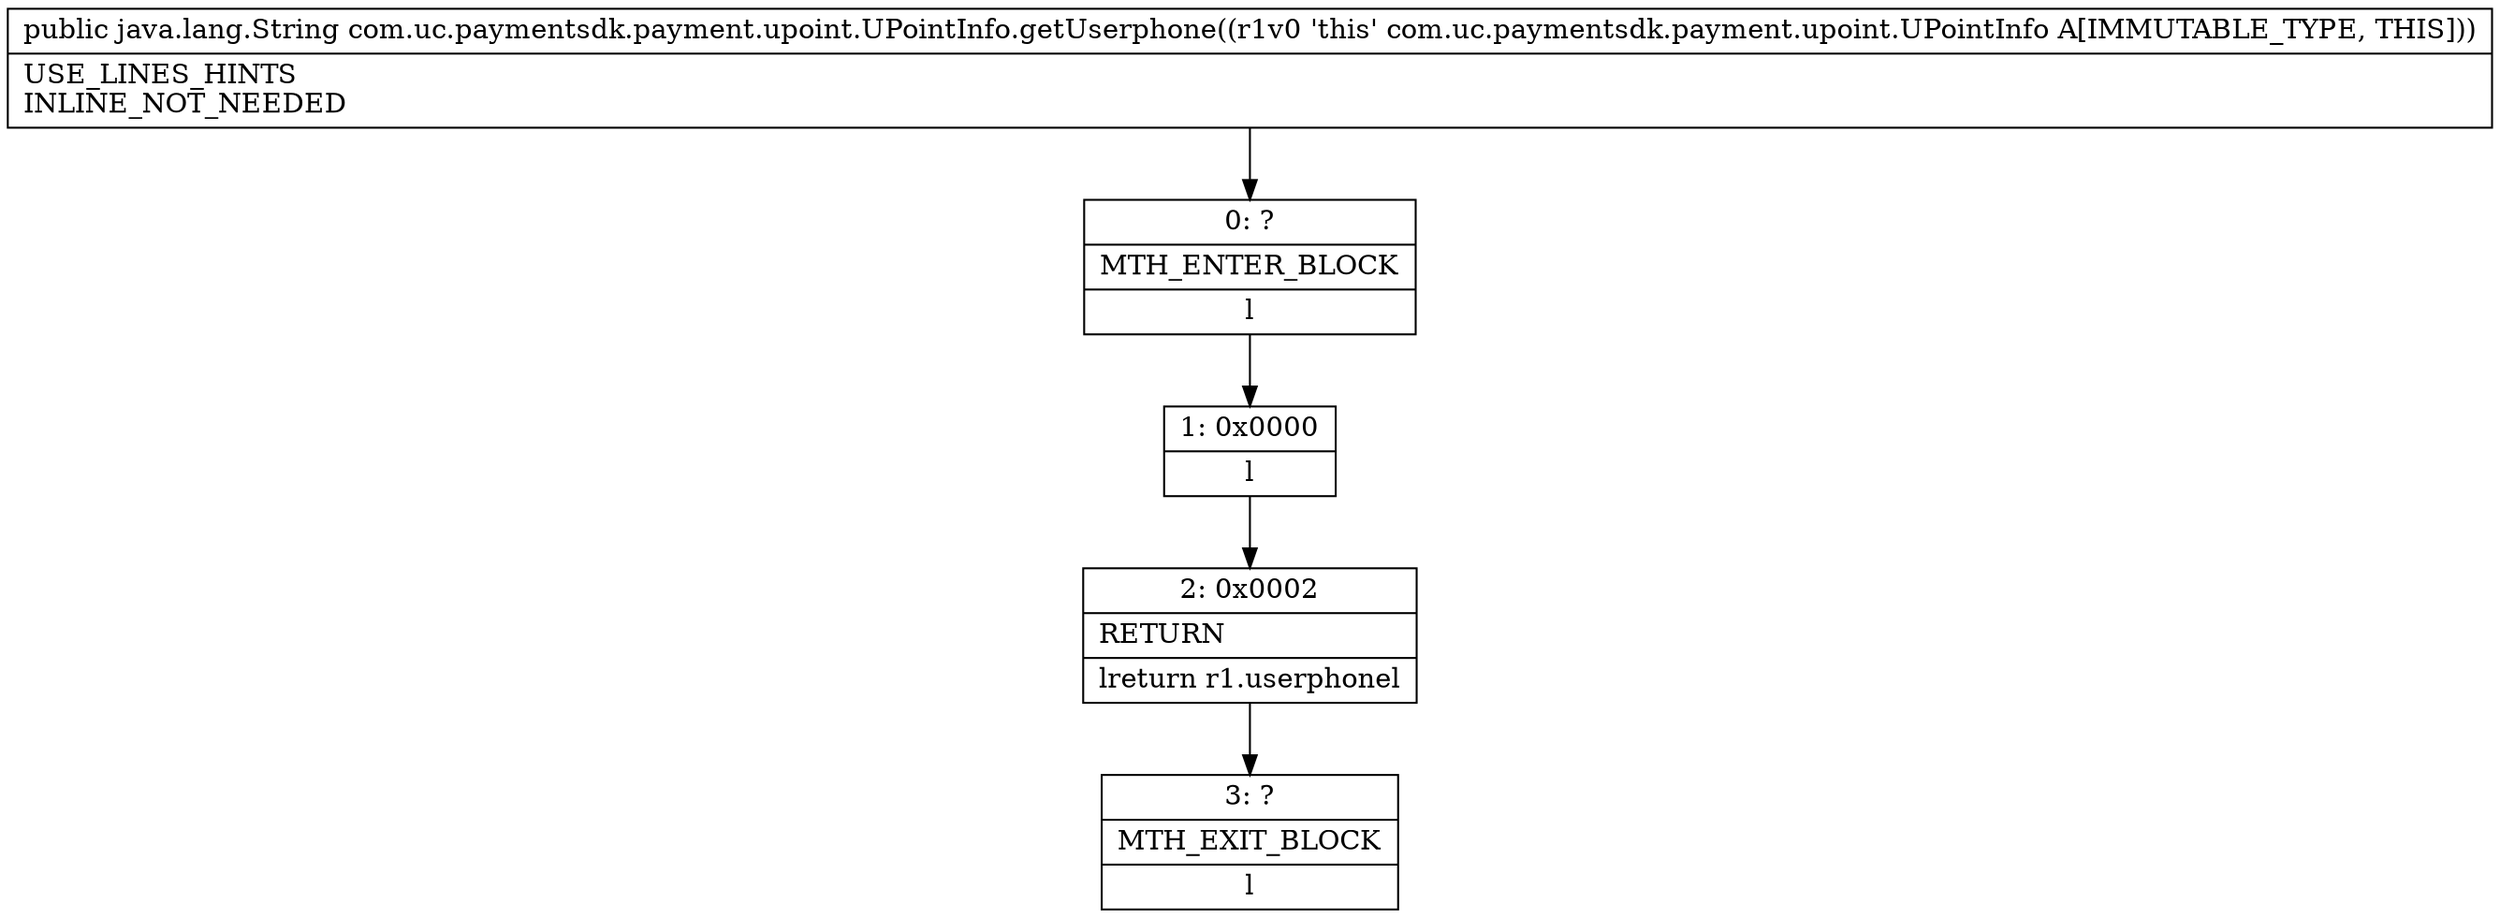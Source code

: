 digraph "CFG forcom.uc.paymentsdk.payment.upoint.UPointInfo.getUserphone()Ljava\/lang\/String;" {
Node_0 [shape=record,label="{0\:\ ?|MTH_ENTER_BLOCK\l|l}"];
Node_1 [shape=record,label="{1\:\ 0x0000|l}"];
Node_2 [shape=record,label="{2\:\ 0x0002|RETURN\l|lreturn r1.userphonel}"];
Node_3 [shape=record,label="{3\:\ ?|MTH_EXIT_BLOCK\l|l}"];
MethodNode[shape=record,label="{public java.lang.String com.uc.paymentsdk.payment.upoint.UPointInfo.getUserphone((r1v0 'this' com.uc.paymentsdk.payment.upoint.UPointInfo A[IMMUTABLE_TYPE, THIS]))  | USE_LINES_HINTS\lINLINE_NOT_NEEDED\l}"];
MethodNode -> Node_0;
Node_0 -> Node_1;
Node_1 -> Node_2;
Node_2 -> Node_3;
}

